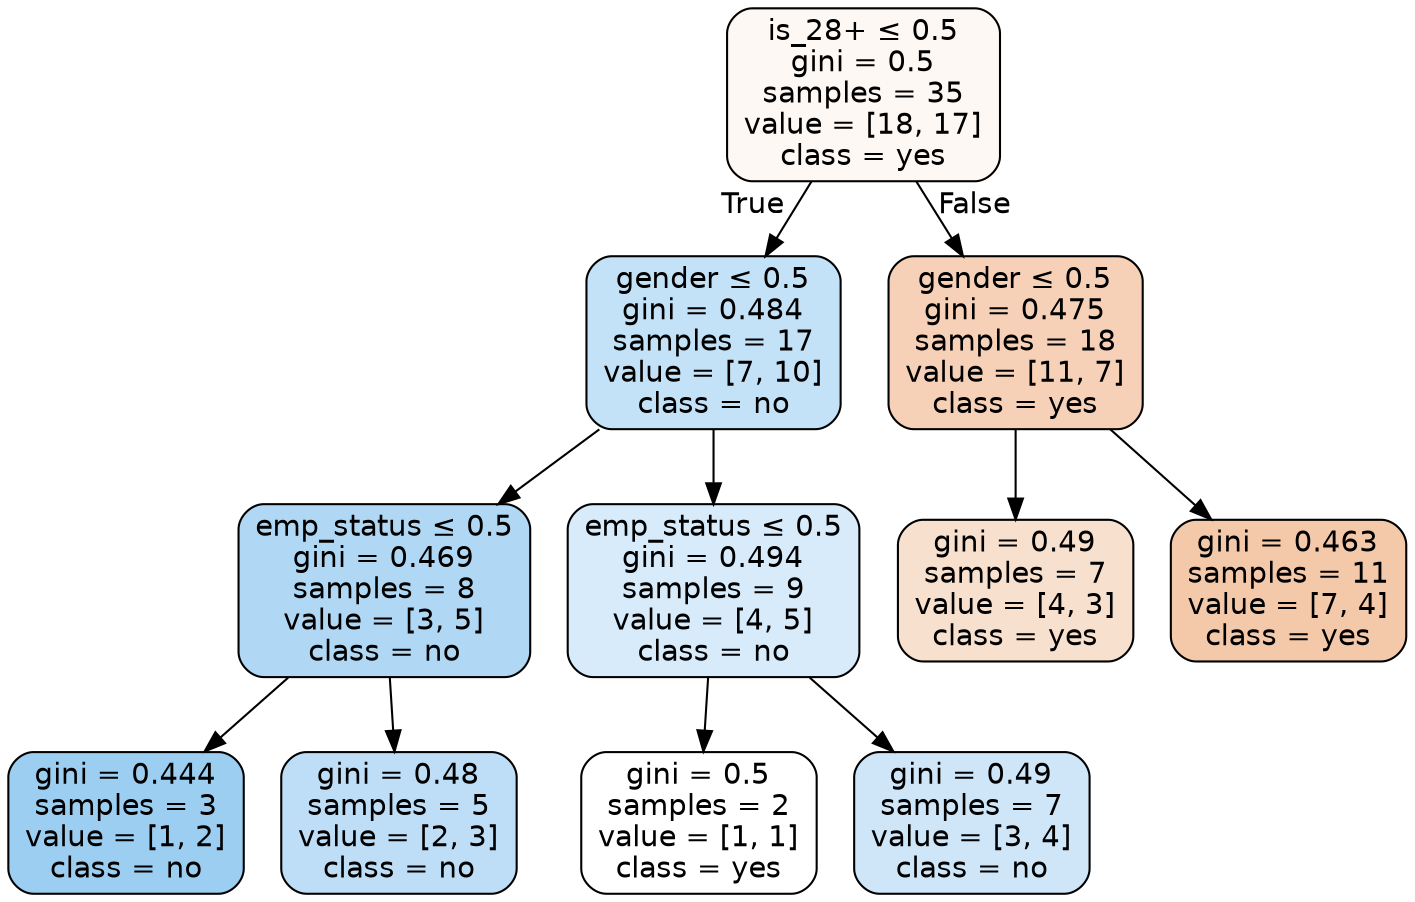 digraph Tree {
node [shape=box, style="filled, rounded", color="black", fontname=helvetica] ;
edge [fontname=helvetica] ;
0 [label=<is_28+ &le; 0.5<br/>gini = 0.5<br/>samples = 35<br/>value = [18, 17]<br/>class = yes>, fillcolor="#fef8f4"] ;
1 [label=<gender &le; 0.5<br/>gini = 0.484<br/>samples = 17<br/>value = [7, 10]<br/>class = no>, fillcolor="#c4e2f7"] ;
0 -> 1 [labeldistance=2.5, labelangle=45, headlabel="True"] ;
2 [label=<emp_status &le; 0.5<br/>gini = 0.469<br/>samples = 8<br/>value = [3, 5]<br/>class = no>, fillcolor="#b0d8f5"] ;
1 -> 2 ;
3 [label=<gini = 0.444<br/>samples = 3<br/>value = [1, 2]<br/>class = no>, fillcolor="#9ccef2"] ;
2 -> 3 ;
4 [label=<gini = 0.48<br/>samples = 5<br/>value = [2, 3]<br/>class = no>, fillcolor="#bddef6"] ;
2 -> 4 ;
5 [label=<emp_status &le; 0.5<br/>gini = 0.494<br/>samples = 9<br/>value = [4, 5]<br/>class = no>, fillcolor="#d7ebfa"] ;
1 -> 5 ;
6 [label=<gini = 0.5<br/>samples = 2<br/>value = [1, 1]<br/>class = yes>, fillcolor="#ffffff"] ;
5 -> 6 ;
7 [label=<gini = 0.49<br/>samples = 7<br/>value = [3, 4]<br/>class = no>, fillcolor="#cee6f8"] ;
5 -> 7 ;
8 [label=<gender &le; 0.5<br/>gini = 0.475<br/>samples = 18<br/>value = [11, 7]<br/>class = yes>, fillcolor="#f6d1b7"] ;
0 -> 8 [labeldistance=2.5, labelangle=-45, headlabel="False"] ;
9 [label=<gini = 0.49<br/>samples = 7<br/>value = [4, 3]<br/>class = yes>, fillcolor="#f8e0ce"] ;
8 -> 9 ;
10 [label=<gini = 0.463<br/>samples = 11<br/>value = [7, 4]<br/>class = yes>, fillcolor="#f4c9aa"] ;
8 -> 10 ;
}